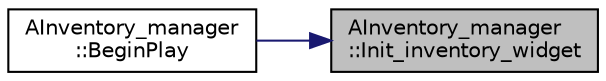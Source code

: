 digraph "AInventory_manager::Init_inventory_widget"
{
 // LATEX_PDF_SIZE
  edge [fontname="Helvetica",fontsize="10",labelfontname="Helvetica",labelfontsize="10"];
  node [fontname="Helvetica",fontsize="10",shape=record];
  rankdir="RL";
  Node1 [label="AInventory_manager\l::Init_inventory_widget",height=0.2,width=0.4,color="black", fillcolor="grey75", style="filled", fontcolor="black",tooltip="인벤토리 위젯 초기화"];
  Node1 -> Node2 [dir="back",color="midnightblue",fontsize="10",style="solid",fontname="Helvetica"];
  Node2 [label="AInventory_manager\l::BeginPlay",height=0.2,width=0.4,color="black", fillcolor="white", style="filled",URL="$class_a_inventory__manager.html#a94e1ef9c9e6499a1967e5bfa42431468",tooltip=" "];
}

